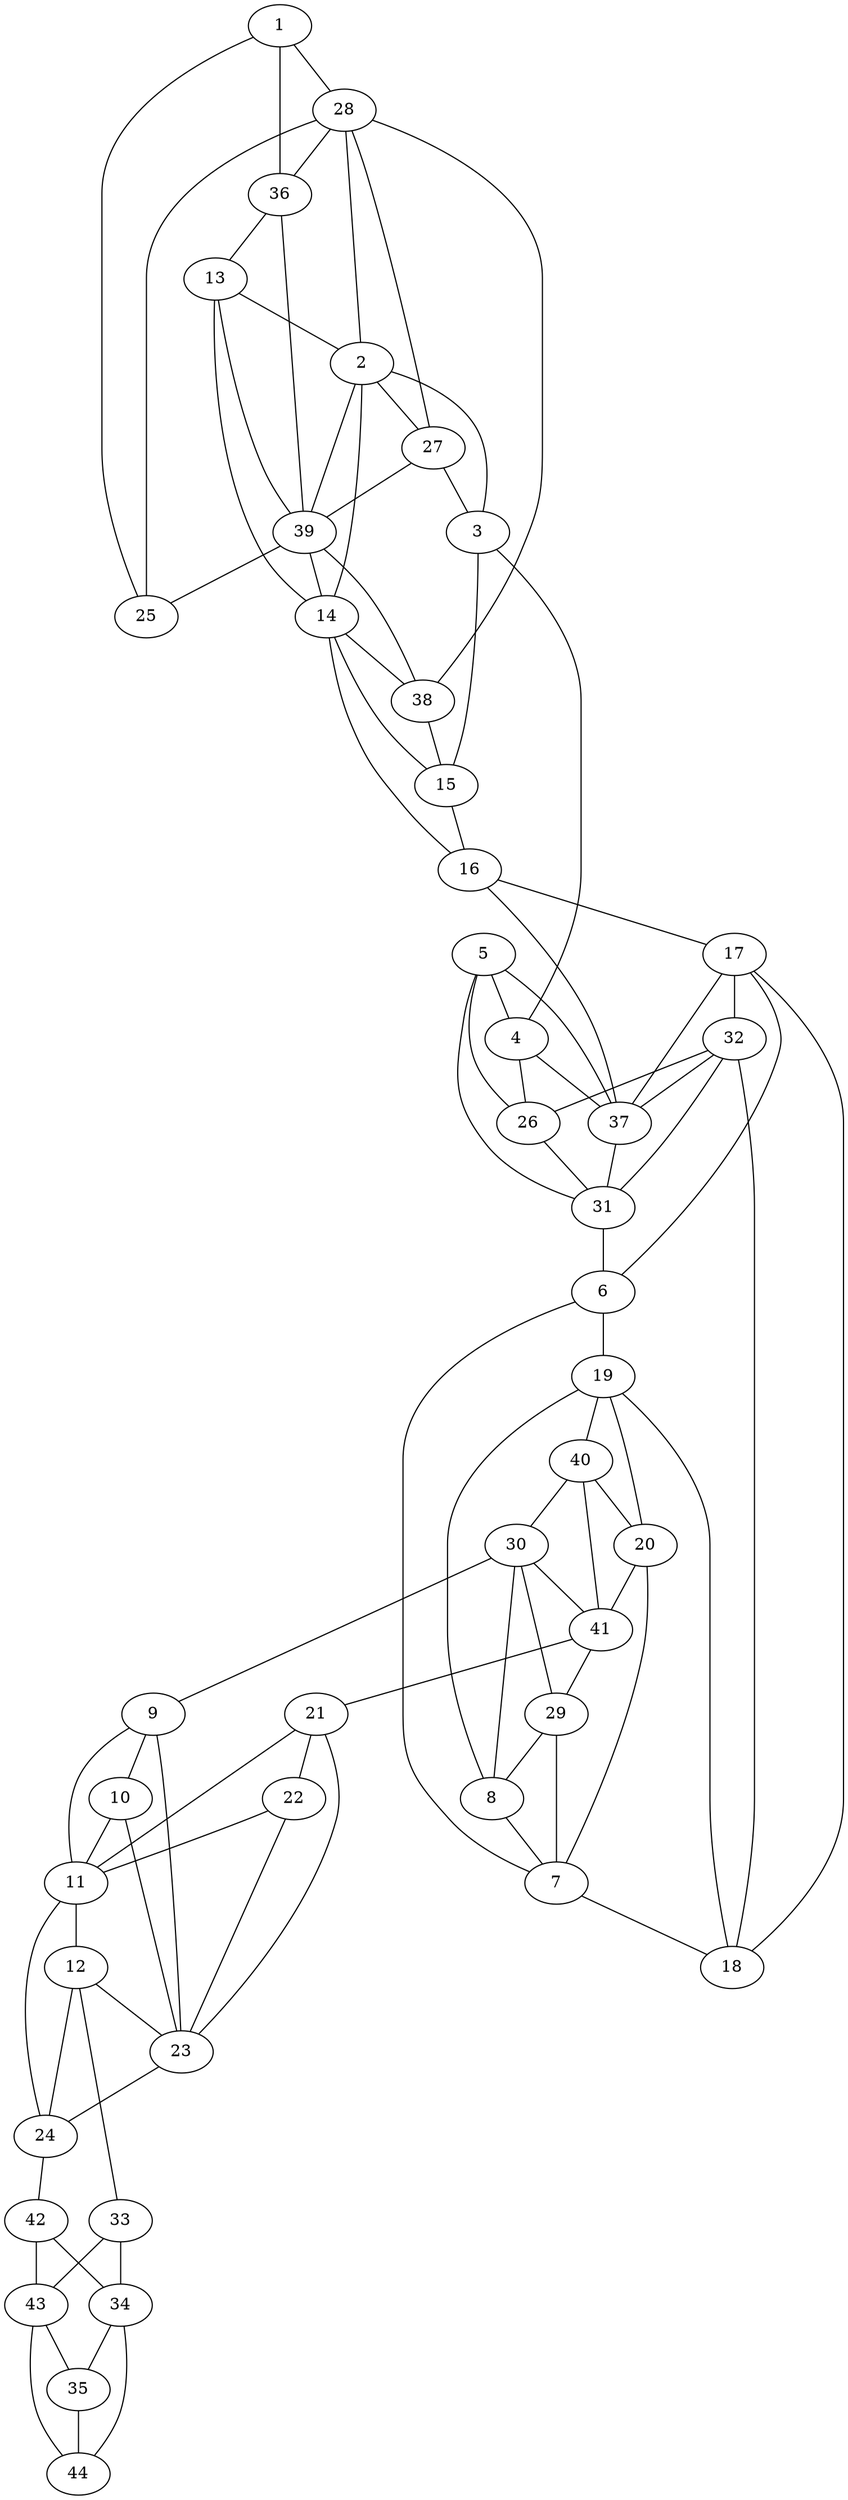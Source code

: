 graph pdb1n2o {
	1	 [aaLength=15,
		sequence=APGDVADVSRALRLT,
		type=0];
	25	 [aaLength=3,
		sequence=NVY,
		type=1];
	1 -- 25	 [distance0="16.2244",
		frequency=1,
		type0=1];
	28	 [aaLength=7,
		sequence=RVMLVPT,
		type=1];
	1 -- 28	 [distance0="23.15666",
		frequency=1,
		type0=3];
	36	 [aaLength=3,
		sequence=NVY,
		type=1];
	1 -- 36	 [distance0="16.2244",
		frequency=1,
		type0=2];
	2	 [aaLength=13,
		sequence=HEGHLALVRAAKR,
		type=0];
	14	 [aaLength=13,
		sequence=HEGHLALVRAAKR,
		type=0];
	2 -- 14	 [distance0="19.25384",
		frequency=1,
		type0=1];
	27	 [aaLength=7,
		sequence=SVVVVSI,
		type=1];
	2 -- 27	 [distance0="3.0",
		frequency=1,
		type0=4];
	2 -- 28	 [distance0="25.16021",
		frequency=1,
		type0=2];
	39	 [aaLength=7,
		sequence=RVMLVPT,
		type=1];
	2 -- 39	 [distance0="25.16021",
		frequency=1,
		type0=3];
	3	 [aaLength=5,
		sequence=PMQFG,
		type=0];
	15	 [aaLength=5,
		sequence=NPMQF,
		type=0];
	3 -- 15	 [distance0="30.09051",
		frequency=1,
		type0=2];
	3 -- 2	 [distance0="34.61642",
		frequency=1,
		type0=3];
	4	 [aaLength=11,
		sequence=PDDDLAQLRAE,
		type=0];
	3 -- 4	 [distance0="29.62253",
		distance1="11.0",
		frequency=2,
		type0=1,
		type1=4];
	26	 [aaLength=3,
		sequence=IAF,
		type=1];
	4 -- 26	 [distance0="17.59804",
		distance1="3.0",
		frequency=2,
		type0=1,
		type1=4];
	37	 [aaLength=3,
		sequence=IAF,
		type=1];
	4 -- 37	 [distance0="17.59804",
		frequency=1,
		type0=2];
	5	 [aaLength=6,
		sequence=TTAAMY,
		type=0];
	5 -- 4	 [distance0="23.48218",
		frequency=1,
		type0=1];
	5 -- 26	 [distance0="24.85229",
		frequency=1,
		type0=2];
	31	 [aaLength=3,
		sequence=TVQ,
		type=1];
	5 -- 31	 [distance0="6.0",
		frequency=1,
		type0=4];
	5 -- 37	 [distance0="24.85229",
		frequency=1,
		type0=3];
	6	 [aaLength=10,
		sequence=GPLAAELEGG,
		type=0];
	19	 [aaLength=18,
		sequence=THFAGVLTVVLKLLQIVR,
		type=0];
	6 -- 19	 [distance0="20.45501",
		frequency=1,
		type0=2];
	7	 [aaLength=18,
		sequence=THFAGVLTVVLKLLQIVR,
		type=0];
	7 -- 6	 [distance0="20.92461",
		frequency=1,
		type0=2];
	18	 [aaLength=10,
		sequence=GPLAAELEGG,
		type=0];
	7 -- 18	 [distance0="21.20397",
		frequency=1,
		type0=3];
	29	 [aaLength=5,
		sequence=RVFFG,
		type=1];
	7 -- 29	 [distance0="2.0",
		frequency=1,
		type0=4];
	8	 [aaLength=15,
		sequence=DYQQLVLIRQLVADF,
		type=0];
	8 -- 7	 [distance0="28.26169",
		frequency=1,
		type0=2];
	8 -- 19	 [distance0="28.40097",
		frequency=1,
		type0=3];
	30	 [aaLength=5,
		sequence=AVVGV,
		type=1];
	8 -- 30	 [distance0="4.0",
		frequency=1,
		type0=4];
	9	 [aaLength=7,
		sequence=SSRNRYL,
		type=0];
	11	 [aaLength=14,
		sequence=VALSAALTAAAHAA,
		type=0];
	9 -- 11	 [distance0="22.20394",
		frequency=1,
		type0=2];
	10	 [aaLength=8,
		sequence=DPAQRAAA,
		type=0];
	9 -- 10	 [distance0="9.949027",
		distance1="0.0",
		frequency=2,
		type0=1,
		type1=5];
	23	 [aaLength=14,
		sequence=VALSAALTAAAHAA,
		type=0];
	9 -- 23	 [distance0="25.70126",
		frequency=1,
		type0=3];
	10 -- 11	 [distance0="19.67812",
		distance1="0.0",
		frequency=2,
		type0=2,
		type1=5];
	10 -- 23	 [distance0="23.48892",
		frequency=1,
		type0=3];
	12	 [aaLength=15,
		sequence=GAQAALDAARAVLDA,
		type=0];
	11 -- 12	 [distance0="17.47176",
		distance1="2.0",
		frequency=2,
		type0=3,
		type1=4];
	24	 [aaLength=15,
		sequence=GAQAALDAARAVLDA,
		type=0];
	11 -- 24	 [distance0="17.28717",
		frequency=1,
		type0=2];
	12 -- 23	 [distance0="16.9517",
		frequency=1,
		type0=2];
	12 -- 24	 [distance0="2.200636",
		frequency=1,
		type0=1];
	33	 [aaLength=9,
		sequence=AVDYLELRD,
		type=1];
	12 -- 33	 [distance0="4.0",
		frequency=1,
		type0=4];
	13	 [aaLength=15,
		sequence=APGDVADVSRALRLT,
		type=0];
	13 -- 2	 [distance0="36.8828",
		frequency=1,
		type0=3];
	13 -- 14	 [distance0="29.90603",
		frequency=1,
		type0=2];
	13 -- 39	 [distance0="2.0",
		frequency=1,
		type0=4];
	38	 [aaLength=7,
		sequence=SVVVVSI,
		type=1];
	14 -- 38	 [distance0="3.0",
		frequency=1,
		type0=4];
	15 -- 14	 [distance0="30.01636",
		frequency=1,
		type0=2];
	16	 [aaLength=13,
		sequence=TPDDDLAQLRAEG,
		type=0];
	15 -- 16	 [distance0="28.56655",
		distance1="11.0",
		frequency=2,
		type0=1,
		type1=4];
	16 -- 14	 [distance0="43.94809",
		frequency=1,
		type0=3];
	17	 [aaLength=6,
		sequence=TTAAMY,
		type=0];
	16 -- 17	 [distance0="24.33503",
		frequency=1,
		type0=1];
	16 -- 37	 [distance0="2.0",
		frequency=1,
		type0=4];
	17 -- 6	 [distance0="28.11893",
		frequency=1,
		type0=2];
	17 -- 18	 [distance0="28.75739",
		frequency=1,
		type0=3];
	32	 [aaLength=3,
		sequence=TVQ,
		type=1];
	17 -- 32	 [distance0="6.0",
		frequency=1,
		type0=4];
	18 -- 19	 [distance0="21.10002",
		distance1="3.0",
		frequency=2,
		type0=2,
		type1=4];
	40	 [aaLength=5,
		sequence=RVFFG,
		type=1];
	19 -- 40	 [distance0="2.0",
		frequency=1,
		type0=4];
	20	 [aaLength=15,
		sequence=DYQQLVLIRQLVADF,
		type=0];
	20 -- 7	 [distance0="28.38481",
		frequency=1,
		type0=3];
	20 -- 19	 [distance0="28.25599",
		frequency=1,
		type0=2];
	41	 [aaLength=5,
		sequence=AVVGV,
		type=1];
	20 -- 41	 [distance0="4.0",
		frequency=1,
		type0=4];
	21	 [aaLength=7,
		sequence=SSRNRYL,
		type=0];
	21 -- 11	 [distance0="25.68659",
		frequency=1,
		type0=3];
	22	 [aaLength=8,
		sequence=DPAQRAAA,
		type=0];
	21 -- 22	 [distance0="9.826666",
		distance1="0.0",
		frequency=2,
		type0=1,
		type1=5];
	21 -- 23	 [distance0="22.24306",
		frequency=1,
		type0=2];
	22 -- 11	 [distance0="23.82924",
		frequency=1,
		type0=3];
	22 -- 23	 [distance0="19.69524",
		distance1="0.0",
		frequency=2,
		type0=2,
		type1=5];
	23 -- 24	 [distance0="17.32151",
		distance1="2.0",
		frequency=2,
		type0=3,
		type1=4];
	42	 [aaLength=8,
		sequence=AVDYLELR,
		type=1];
	24 -- 42	 [distance0="4.0",
		frequency=1,
		type0=4];
	26 -- 31	 [distance0="17.0",
		frequency=1,
		type0=2];
	27 -- 3	 [distance0="3.0",
		frequency=1,
		type0=4];
	27 -- 28	 [distance0="27.0",
		frequency=1,
		type0=2];
	27 -- 39	 [distance0="27.0",
		frequency=1,
		type0=3];
	28 -- 25	 [distance0="21.0",
		frequency=1,
		type0=2];
	28 -- 36	 [distance0="21.0",
		frequency=1,
		type0=3];
	29 -- 8	 [distance0="2.0",
		frequency=1,
		type0=4];
	29 -- 30	 [distance0="26.0",
		frequency=1,
		type0=2];
	30 -- 9	 [distance0="11.0",
		frequency=1,
		type0=4];
	30 -- 41	 [distance0="0.0",
		frequency=1,
		type0=1];
	31 -- 6	 [distance0="1.0",
		frequency=1,
		type0=4];
	31 -- 32	 [distance0="0.0",
		frequency=1,
		type0=1];
	32 -- 18	 [distance0="1.0",
		frequency=1,
		type0=4];
	32 -- 26	 [distance0="17.0",
		frequency=1,
		type0=2];
	32 -- 37	 [distance0="17.0",
		frequency=1,
		type0=3];
	34	 [aaLength=11,
		sequence=GSGRLLVAARL,
		type=1];
	33 -- 34	 [distance0="18.0",
		distance1="9.0",
		frequency=2,
		type0=2,
		type1=4];
	43	 [aaLength=11,
		sequence=GSGRLLVAARL,
		type=1];
	33 -- 43	 [distance0="18.0",
		frequency=1,
		type0=3];
	35	 [aaLength=11,
		sequence=TRLLDNIAIEI,
		type=1];
	34 -- 35	 [distance0="13.0",
		distance1="2.0",
		frequency=2,
		type0=2,
		type1=4];
	44	 [aaLength=11,
		sequence=TRLLDNIAIEI,
		type=1];
	35 -- 44	 [distance0="0.0",
		frequency=1,
		type0=1];
	36 -- 13	 [distance0="1.0",
		frequency=1,
		type0=4];
	37 -- 17	 [distance0="2.0",
		frequency=1,
		type0=4];
	37 -- 31	 [distance0="17.0",
		frequency=1,
		type0=2];
	38 -- 15	 [distance0="2.0",
		frequency=1,
		type0=4];
	38 -- 28	 [distance0="27.0",
		frequency=1,
		type0=2];
	38 -- 39	 [distance0="27.0",
		frequency=1,
		type0=3];
	39 -- 14	 [distance0="4.0",
		frequency=1,
		type0=4];
	39 -- 25	 [distance0="21.0",
		frequency=1,
		type0=2];
	39 -- 36	 [distance0="21.0",
		frequency=1,
		type0=3];
	40 -- 20	 [distance0="2.0",
		frequency=1,
		type0=4];
	40 -- 30	 [distance0="26.0",
		frequency=1,
		type0=2];
	40 -- 41	 [distance0="26.0",
		frequency=1,
		type0=3];
	41 -- 21	 [distance0="11.0",
		frequency=1,
		type0=4];
	41 -- 29	 [distance0="26.0",
		frequency=1,
		type0=2];
	42 -- 34	 [distance0="18.0",
		frequency=1,
		type0=2];
	42 -- 43	 [distance0="18.0",
		distance1="10.0",
		frequency=2,
		type0=3,
		type1=4];
	43 -- 35	 [distance0="13.0",
		frequency=1,
		type0=2];
	43 -- 44	 [distance0="13.0",
		distance1="2.0",
		frequency=2,
		type0=3,
		type1=4];
	44 -- 34	 [distance0="13.0",
		frequency=1,
		type0=2];
}
